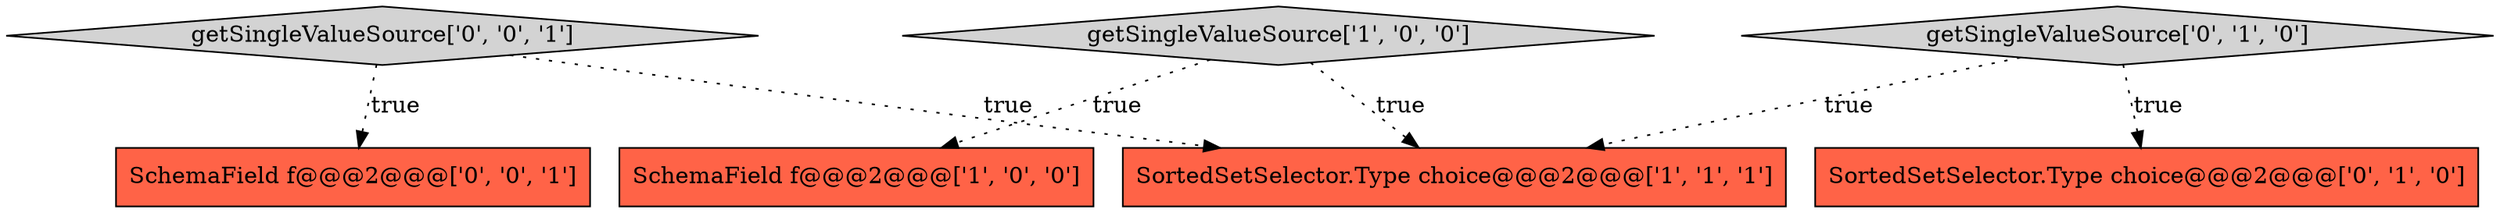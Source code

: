 digraph {
5 [style = filled, label = "getSingleValueSource['0', '0', '1']", fillcolor = lightgray, shape = diamond image = "AAA0AAABBB3BBB"];
2 [style = filled, label = "getSingleValueSource['1', '0', '0']", fillcolor = lightgray, shape = diamond image = "AAA0AAABBB1BBB"];
1 [style = filled, label = "SortedSetSelector.Type choice@@@2@@@['1', '1', '1']", fillcolor = tomato, shape = box image = "AAA0AAABBB1BBB"];
6 [style = filled, label = "SchemaField f@@@2@@@['0', '0', '1']", fillcolor = tomato, shape = box image = "AAA0AAABBB3BBB"];
3 [style = filled, label = "getSingleValueSource['0', '1', '0']", fillcolor = lightgray, shape = diamond image = "AAA0AAABBB2BBB"];
4 [style = filled, label = "SortedSetSelector.Type choice@@@2@@@['0', '1', '0']", fillcolor = tomato, shape = box image = "AAA0AAABBB2BBB"];
0 [style = filled, label = "SchemaField f@@@2@@@['1', '0', '0']", fillcolor = tomato, shape = box image = "AAA0AAABBB1BBB"];
2->1 [style = dotted, label="true"];
5->6 [style = dotted, label="true"];
5->1 [style = dotted, label="true"];
2->0 [style = dotted, label="true"];
3->4 [style = dotted, label="true"];
3->1 [style = dotted, label="true"];
}
